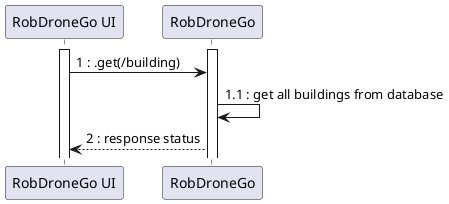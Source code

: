 @startuml
participant "RobDroneGo UI" as UI
participant "RobDroneGo" as API

activate UI
activate API
UI -> API : 1 : .get(/building)
API -> API : 1.1 : get all buildings from database
API --> UI : 2 : response status

@enduml